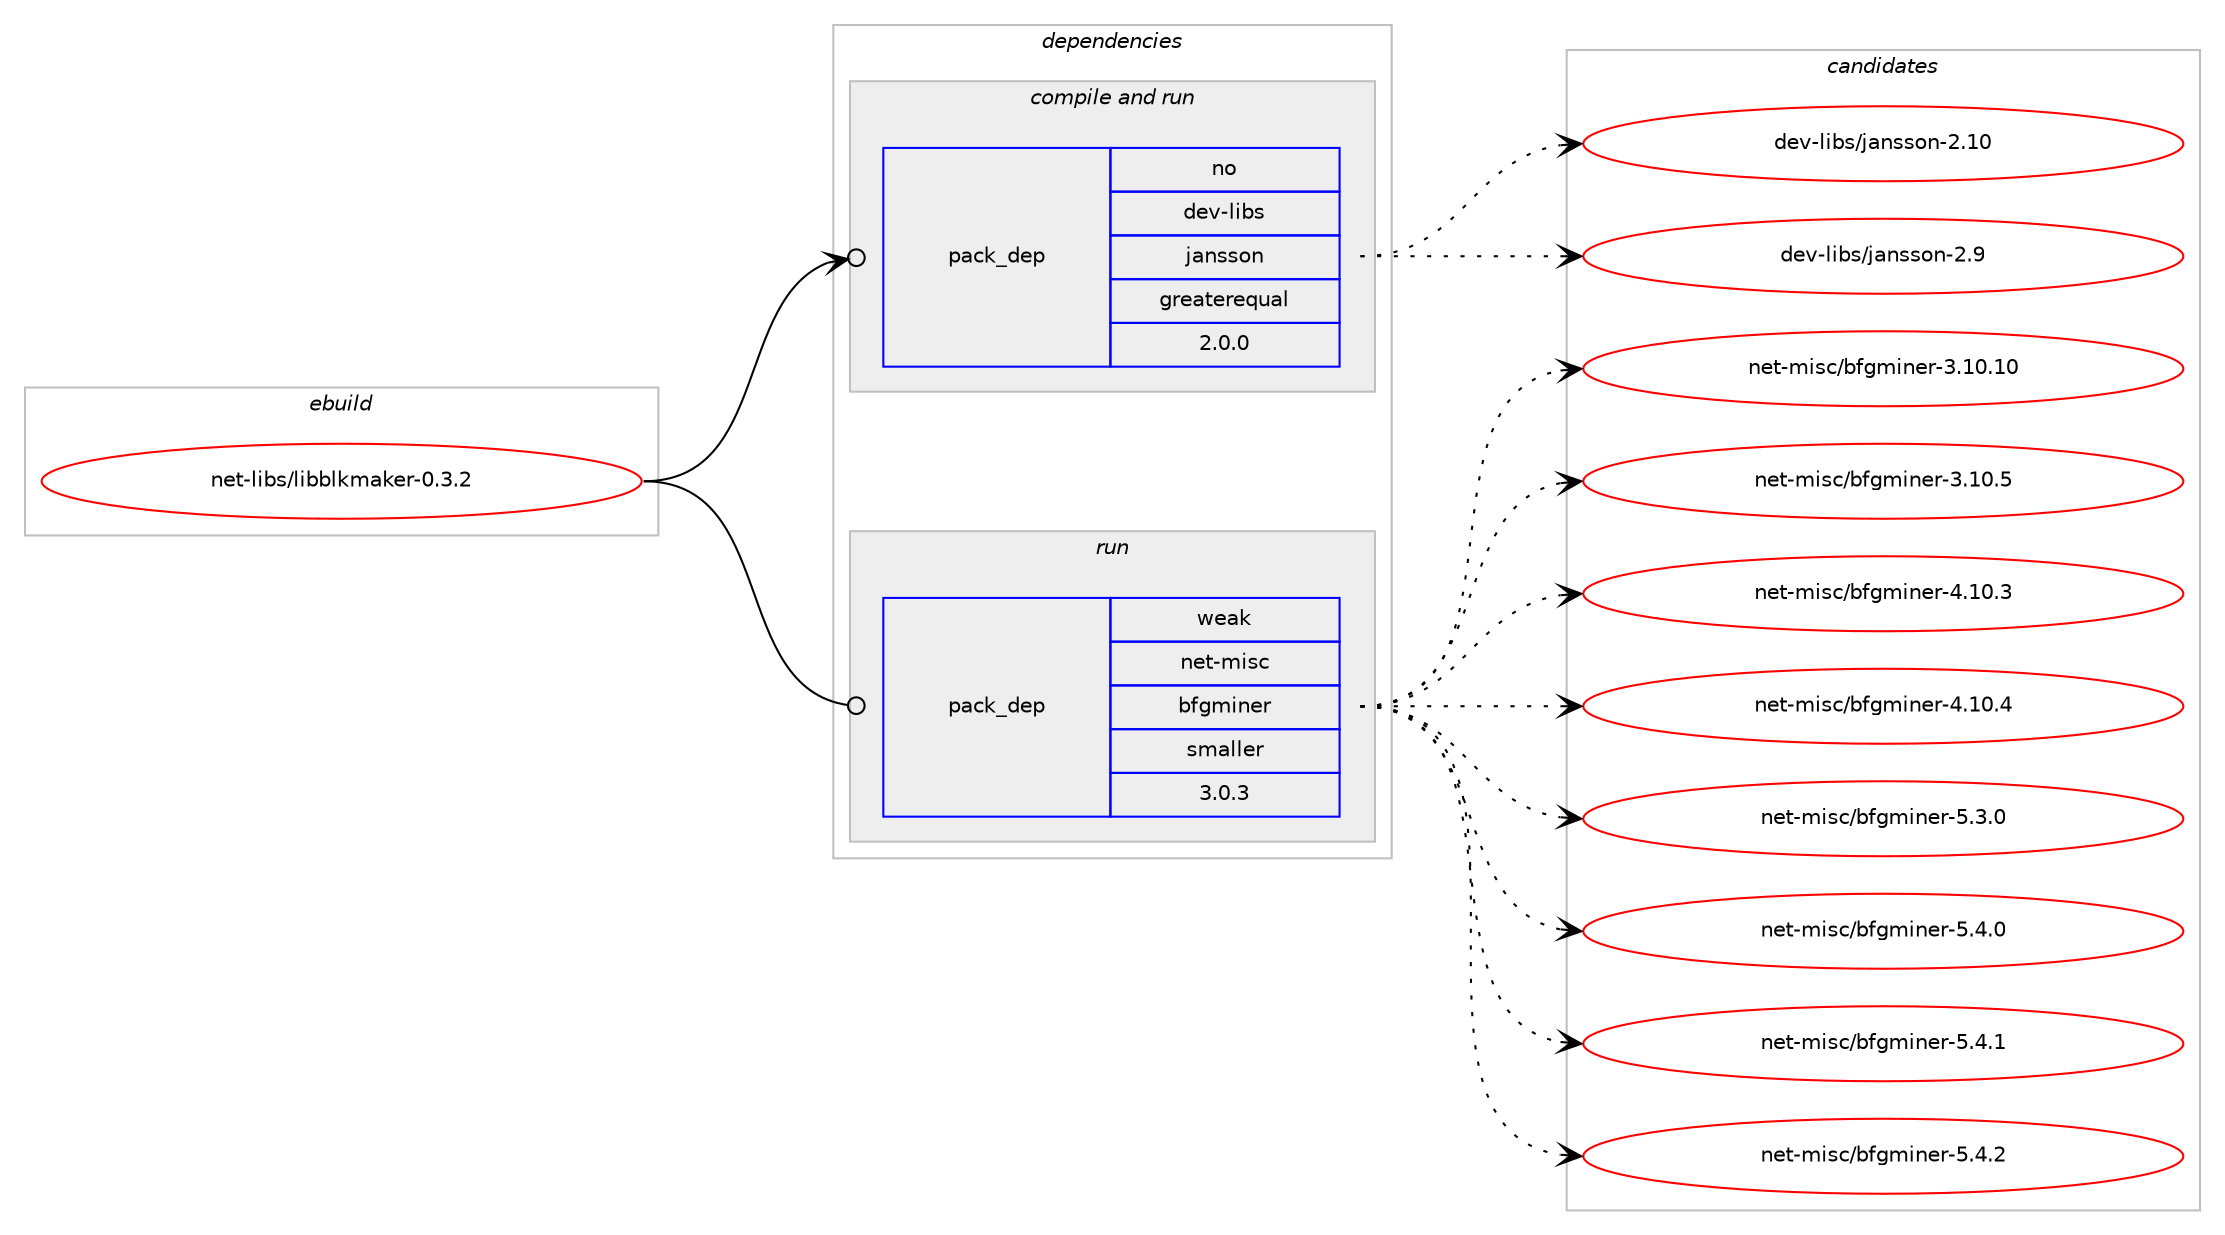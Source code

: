 digraph prolog {

# *************
# Graph options
# *************

newrank=true;
concentrate=true;
compound=true;
graph [rankdir=LR,fontname=Helvetica,fontsize=10,ranksep=1.5];#, ranksep=2.5, nodesep=0.2];
edge  [arrowhead=vee];
node  [fontname=Helvetica,fontsize=10];

# **********
# The ebuild
# **********

subgraph cluster_leftcol {
color=gray;
rank=same;
label=<<i>ebuild</i>>;
id [label="net-libs/libblkmaker-0.3.2", color=red, width=4, href="../net-libs/libblkmaker-0.3.2.svg"];
}

# ****************
# The dependencies
# ****************

subgraph cluster_midcol {
color=gray;
label=<<i>dependencies</i>>;
subgraph cluster_compile {
fillcolor="#eeeeee";
style=filled;
label=<<i>compile</i>>;
}
subgraph cluster_compileandrun {
fillcolor="#eeeeee";
style=filled;
label=<<i>compile and run</i>>;
subgraph pack306657 {
dependency416735 [label=<<TABLE BORDER="0" CELLBORDER="1" CELLSPACING="0" CELLPADDING="4" WIDTH="220"><TR><TD ROWSPAN="6" CELLPADDING="30">pack_dep</TD></TR><TR><TD WIDTH="110">no</TD></TR><TR><TD>dev-libs</TD></TR><TR><TD>jansson</TD></TR><TR><TD>greaterequal</TD></TR><TR><TD>2.0.0</TD></TR></TABLE>>, shape=none, color=blue];
}
id:e -> dependency416735:w [weight=20,style="solid",arrowhead="odotvee"];
}
subgraph cluster_run {
fillcolor="#eeeeee";
style=filled;
label=<<i>run</i>>;
subgraph pack306658 {
dependency416736 [label=<<TABLE BORDER="0" CELLBORDER="1" CELLSPACING="0" CELLPADDING="4" WIDTH="220"><TR><TD ROWSPAN="6" CELLPADDING="30">pack_dep</TD></TR><TR><TD WIDTH="110">weak</TD></TR><TR><TD>net-misc</TD></TR><TR><TD>bfgminer</TD></TR><TR><TD>smaller</TD></TR><TR><TD>3.0.3</TD></TR></TABLE>>, shape=none, color=blue];
}
id:e -> dependency416736:w [weight=20,style="solid",arrowhead="odot"];
}
}

# **************
# The candidates
# **************

subgraph cluster_choices {
rank=same;
color=gray;
label=<<i>candidates</i>>;

subgraph choice306657 {
color=black;
nodesep=1;
choice100101118451081059811547106971101151151111104550464948 [label="dev-libs/jansson-2.10", color=red, width=4,href="../dev-libs/jansson-2.10.svg"];
choice1001011184510810598115471069711011511511111045504657 [label="dev-libs/jansson-2.9", color=red, width=4,href="../dev-libs/jansson-2.9.svg"];
dependency416735:e -> choice100101118451081059811547106971101151151111104550464948:w [style=dotted,weight="100"];
dependency416735:e -> choice1001011184510810598115471069711011511511111045504657:w [style=dotted,weight="100"];
}
subgraph choice306658 {
color=black;
nodesep=1;
choice110101116451091051159947981021031091051101011144551464948464948 [label="net-misc/bfgminer-3.10.10", color=red, width=4,href="../net-misc/bfgminer-3.10.10.svg"];
choice1101011164510910511599479810210310910511010111445514649484653 [label="net-misc/bfgminer-3.10.5", color=red, width=4,href="../net-misc/bfgminer-3.10.5.svg"];
choice1101011164510910511599479810210310910511010111445524649484651 [label="net-misc/bfgminer-4.10.3", color=red, width=4,href="../net-misc/bfgminer-4.10.3.svg"];
choice1101011164510910511599479810210310910511010111445524649484652 [label="net-misc/bfgminer-4.10.4", color=red, width=4,href="../net-misc/bfgminer-4.10.4.svg"];
choice11010111645109105115994798102103109105110101114455346514648 [label="net-misc/bfgminer-5.3.0", color=red, width=4,href="../net-misc/bfgminer-5.3.0.svg"];
choice11010111645109105115994798102103109105110101114455346524648 [label="net-misc/bfgminer-5.4.0", color=red, width=4,href="../net-misc/bfgminer-5.4.0.svg"];
choice11010111645109105115994798102103109105110101114455346524649 [label="net-misc/bfgminer-5.4.1", color=red, width=4,href="../net-misc/bfgminer-5.4.1.svg"];
choice11010111645109105115994798102103109105110101114455346524650 [label="net-misc/bfgminer-5.4.2", color=red, width=4,href="../net-misc/bfgminer-5.4.2.svg"];
dependency416736:e -> choice110101116451091051159947981021031091051101011144551464948464948:w [style=dotted,weight="100"];
dependency416736:e -> choice1101011164510910511599479810210310910511010111445514649484653:w [style=dotted,weight="100"];
dependency416736:e -> choice1101011164510910511599479810210310910511010111445524649484651:w [style=dotted,weight="100"];
dependency416736:e -> choice1101011164510910511599479810210310910511010111445524649484652:w [style=dotted,weight="100"];
dependency416736:e -> choice11010111645109105115994798102103109105110101114455346514648:w [style=dotted,weight="100"];
dependency416736:e -> choice11010111645109105115994798102103109105110101114455346524648:w [style=dotted,weight="100"];
dependency416736:e -> choice11010111645109105115994798102103109105110101114455346524649:w [style=dotted,weight="100"];
dependency416736:e -> choice11010111645109105115994798102103109105110101114455346524650:w [style=dotted,weight="100"];
}
}

}
